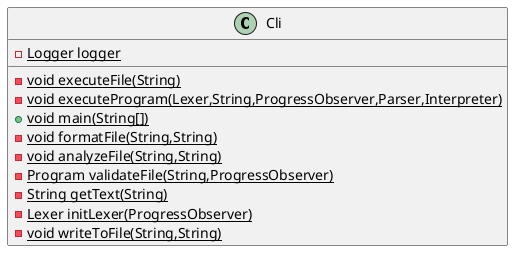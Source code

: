 @startuml
class Cli {
- {static} Logger logger
- {static} void executeFile(String)
- {static} void executeProgram(Lexer,String,ProgressObserver,Parser,Interpreter)
+ {static} void main(String[])
- {static} void formatFile(String,String)
- {static} void analyzeFile(String,String)
- {static} Program validateFile(String,ProgressObserver)
- {static} String getText(String)
- {static} Lexer initLexer(ProgressObserver)
- {static} void writeToFile(String,String)
}


@enduml